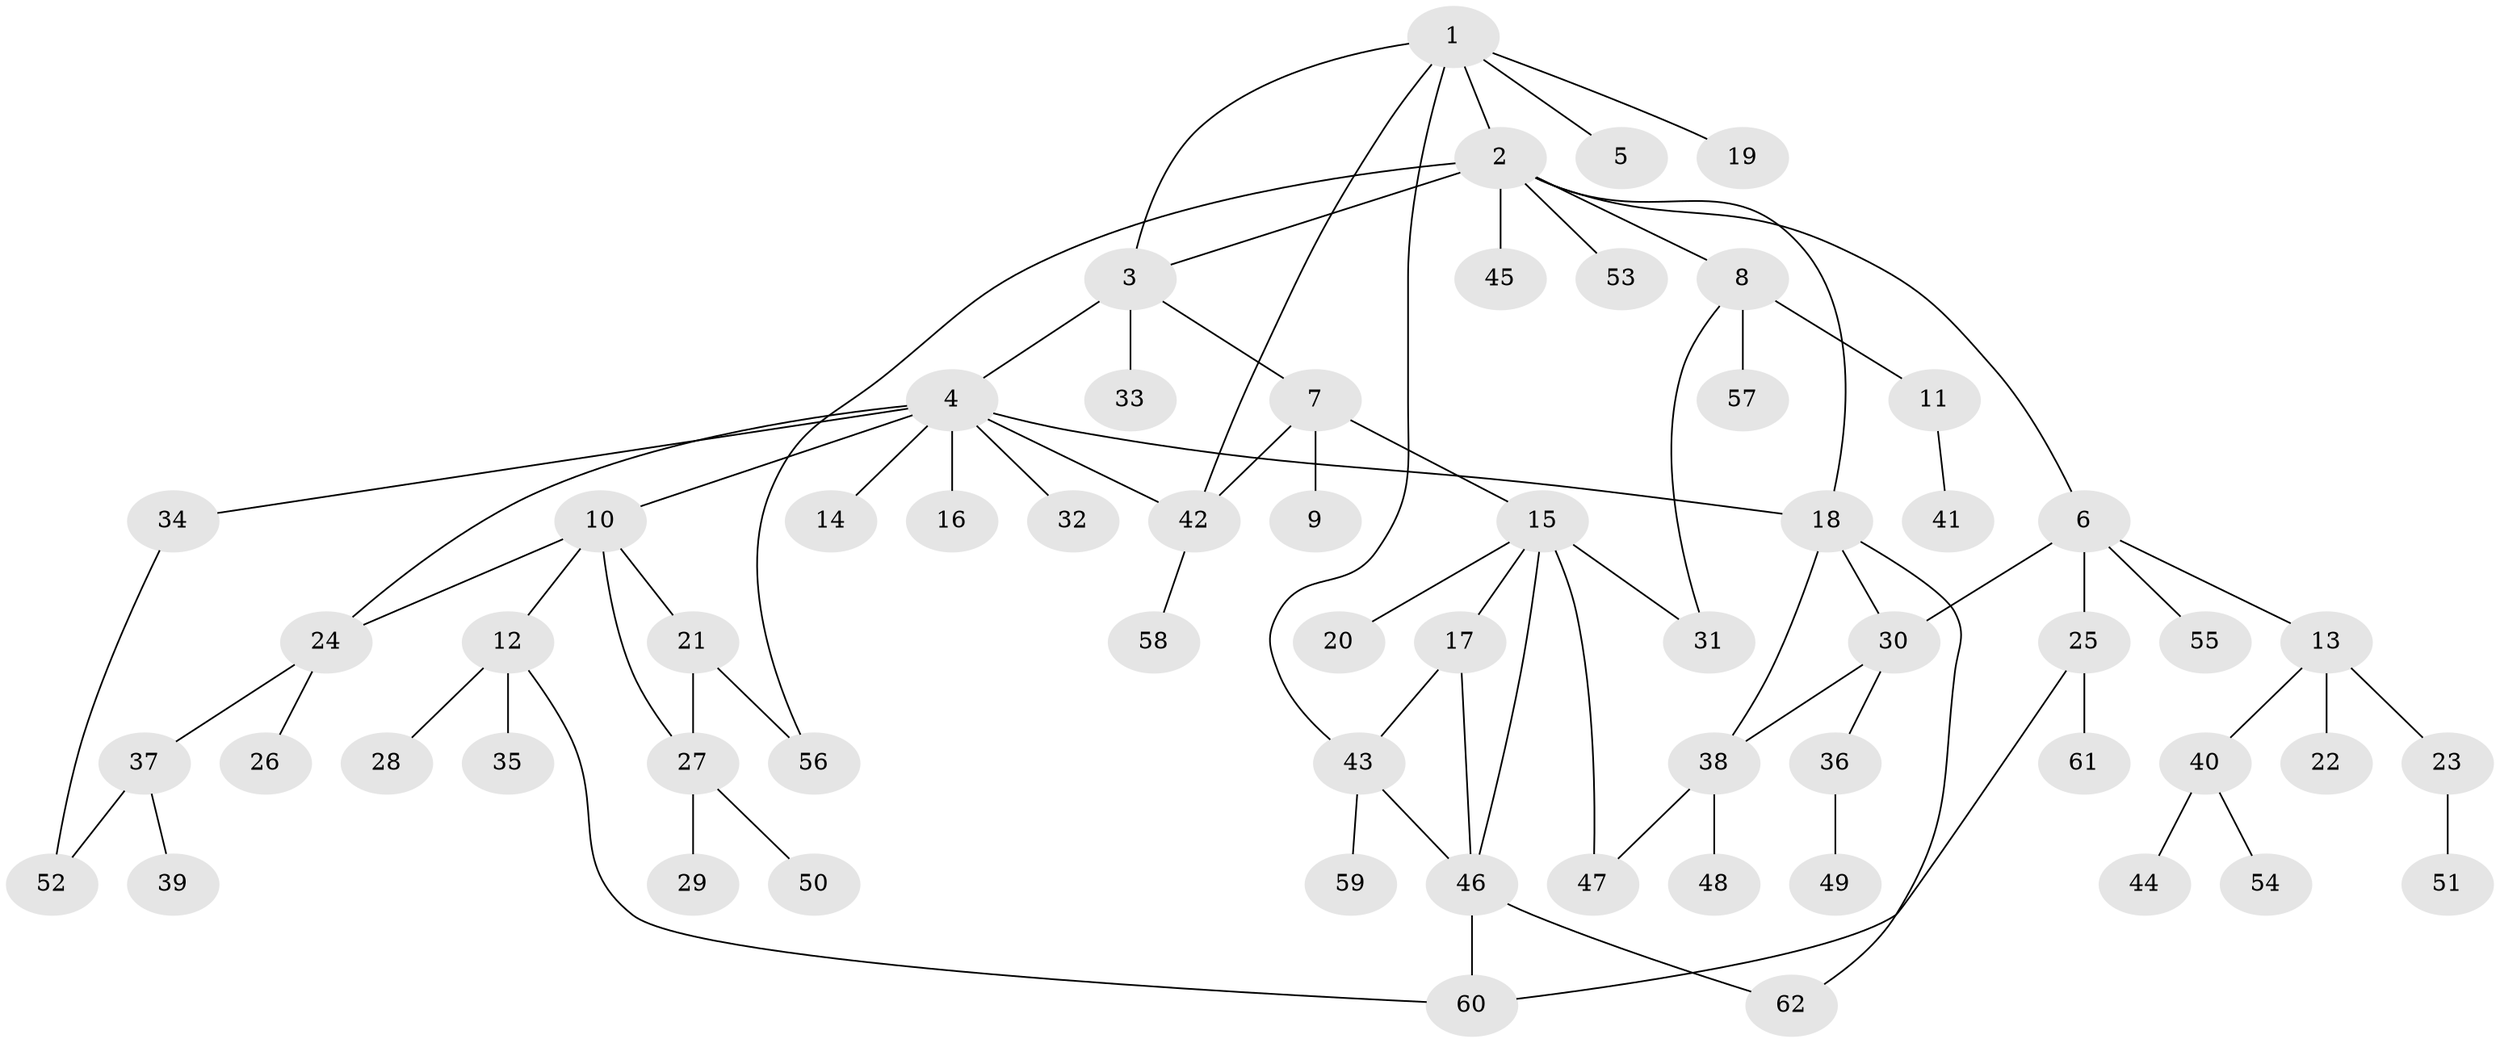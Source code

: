 // Generated by graph-tools (version 1.1) at 2025/26/03/09/25 03:26:05]
// undirected, 62 vertices, 79 edges
graph export_dot {
graph [start="1"]
  node [color=gray90,style=filled];
  1;
  2;
  3;
  4;
  5;
  6;
  7;
  8;
  9;
  10;
  11;
  12;
  13;
  14;
  15;
  16;
  17;
  18;
  19;
  20;
  21;
  22;
  23;
  24;
  25;
  26;
  27;
  28;
  29;
  30;
  31;
  32;
  33;
  34;
  35;
  36;
  37;
  38;
  39;
  40;
  41;
  42;
  43;
  44;
  45;
  46;
  47;
  48;
  49;
  50;
  51;
  52;
  53;
  54;
  55;
  56;
  57;
  58;
  59;
  60;
  61;
  62;
  1 -- 2;
  1 -- 3;
  1 -- 5;
  1 -- 19;
  1 -- 42;
  1 -- 43;
  2 -- 3;
  2 -- 6;
  2 -- 8;
  2 -- 18;
  2 -- 45;
  2 -- 53;
  2 -- 56;
  3 -- 4;
  3 -- 7;
  3 -- 33;
  4 -- 10;
  4 -- 14;
  4 -- 16;
  4 -- 18;
  4 -- 24;
  4 -- 32;
  4 -- 34;
  4 -- 42;
  6 -- 13;
  6 -- 25;
  6 -- 30;
  6 -- 55;
  7 -- 9;
  7 -- 15;
  7 -- 42;
  8 -- 11;
  8 -- 31;
  8 -- 57;
  10 -- 12;
  10 -- 21;
  10 -- 24;
  10 -- 27;
  11 -- 41;
  12 -- 28;
  12 -- 35;
  12 -- 60;
  13 -- 22;
  13 -- 23;
  13 -- 40;
  15 -- 17;
  15 -- 20;
  15 -- 31;
  15 -- 46;
  15 -- 47;
  17 -- 43;
  17 -- 46;
  18 -- 30;
  18 -- 38;
  18 -- 62;
  21 -- 27;
  21 -- 56;
  23 -- 51;
  24 -- 26;
  24 -- 37;
  25 -- 60;
  25 -- 61;
  27 -- 29;
  27 -- 50;
  30 -- 36;
  30 -- 38;
  34 -- 52;
  36 -- 49;
  37 -- 39;
  37 -- 52;
  38 -- 47;
  38 -- 48;
  40 -- 44;
  40 -- 54;
  42 -- 58;
  43 -- 46;
  43 -- 59;
  46 -- 60;
  46 -- 62;
}
